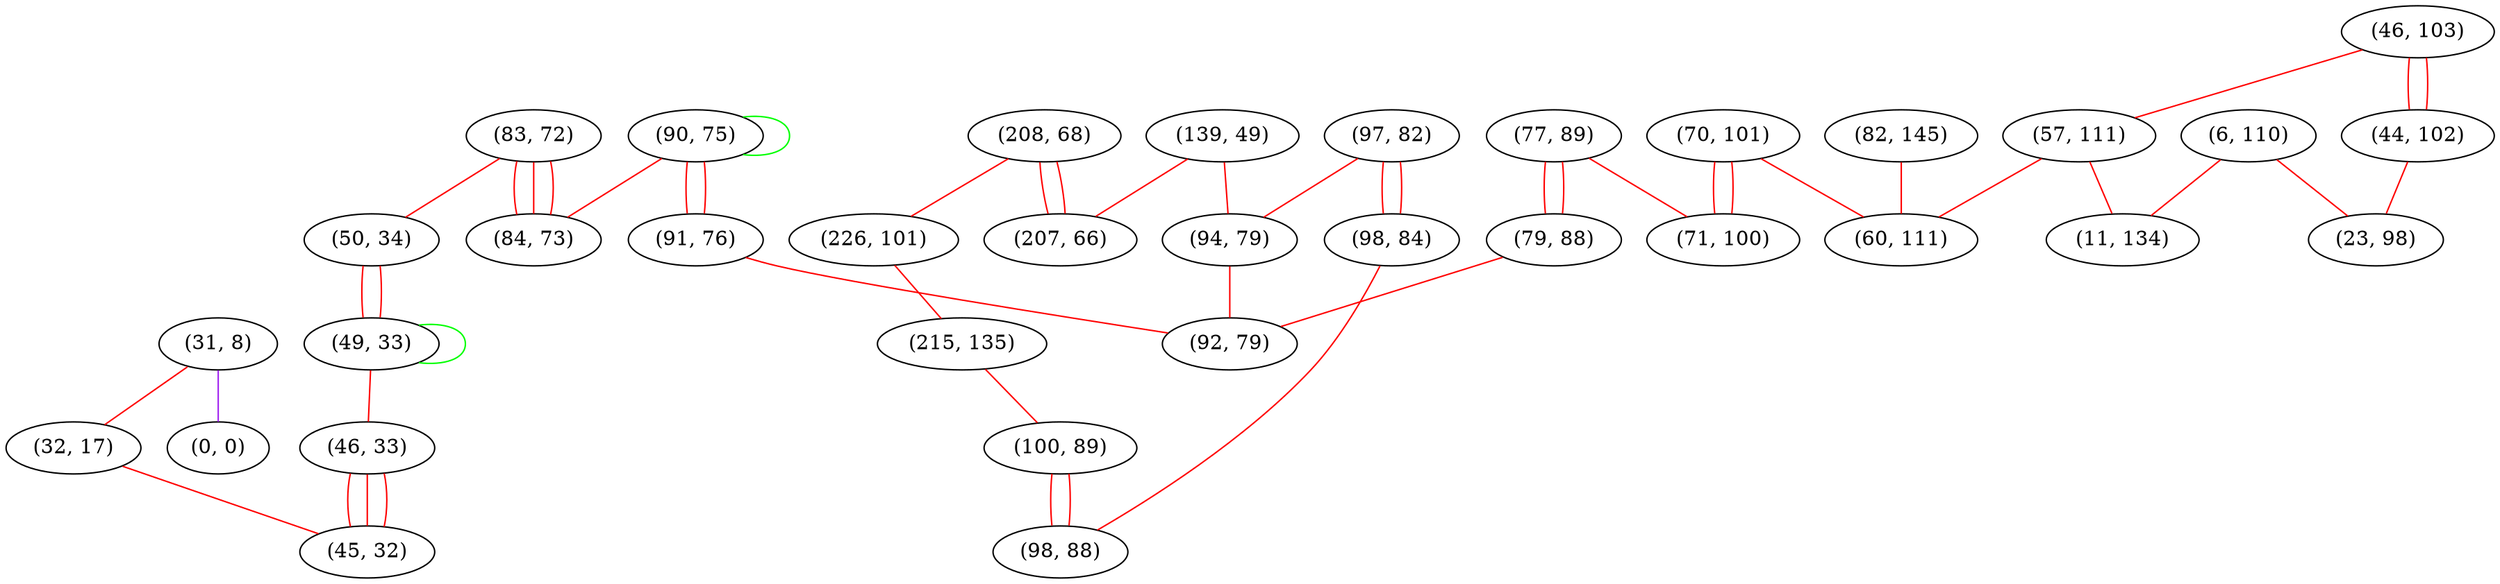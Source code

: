 graph "" {
"(83, 72)";
"(139, 49)";
"(50, 34)";
"(46, 103)";
"(49, 33)";
"(82, 145)";
"(44, 102)";
"(97, 82)";
"(90, 75)";
"(31, 8)";
"(77, 89)";
"(46, 33)";
"(84, 73)";
"(57, 111)";
"(70, 101)";
"(6, 110)";
"(60, 111)";
"(0, 0)";
"(208, 68)";
"(71, 100)";
"(23, 98)";
"(94, 79)";
"(226, 101)";
"(215, 135)";
"(32, 17)";
"(79, 88)";
"(207, 66)";
"(91, 76)";
"(98, 84)";
"(92, 79)";
"(100, 89)";
"(11, 134)";
"(98, 88)";
"(45, 32)";
"(83, 72)" -- "(84, 73)"  [color=red, key=0, weight=1];
"(83, 72)" -- "(84, 73)"  [color=red, key=1, weight=1];
"(83, 72)" -- "(84, 73)"  [color=red, key=2, weight=1];
"(83, 72)" -- "(50, 34)"  [color=red, key=0, weight=1];
"(139, 49)" -- "(94, 79)"  [color=red, key=0, weight=1];
"(139, 49)" -- "(207, 66)"  [color=red, key=0, weight=1];
"(50, 34)" -- "(49, 33)"  [color=red, key=0, weight=1];
"(50, 34)" -- "(49, 33)"  [color=red, key=1, weight=1];
"(46, 103)" -- "(44, 102)"  [color=red, key=0, weight=1];
"(46, 103)" -- "(44, 102)"  [color=red, key=1, weight=1];
"(46, 103)" -- "(57, 111)"  [color=red, key=0, weight=1];
"(49, 33)" -- "(46, 33)"  [color=red, key=0, weight=1];
"(49, 33)" -- "(49, 33)"  [color=green, key=0, weight=2];
"(82, 145)" -- "(60, 111)"  [color=red, key=0, weight=1];
"(44, 102)" -- "(23, 98)"  [color=red, key=0, weight=1];
"(97, 82)" -- "(94, 79)"  [color=red, key=0, weight=1];
"(97, 82)" -- "(98, 84)"  [color=red, key=0, weight=1];
"(97, 82)" -- "(98, 84)"  [color=red, key=1, weight=1];
"(90, 75)" -- "(91, 76)"  [color=red, key=0, weight=1];
"(90, 75)" -- "(91, 76)"  [color=red, key=1, weight=1];
"(90, 75)" -- "(84, 73)"  [color=red, key=0, weight=1];
"(90, 75)" -- "(90, 75)"  [color=green, key=0, weight=2];
"(31, 8)" -- "(32, 17)"  [color=red, key=0, weight=1];
"(31, 8)" -- "(0, 0)"  [color=purple, key=0, weight=4];
"(77, 89)" -- "(71, 100)"  [color=red, key=0, weight=1];
"(77, 89)" -- "(79, 88)"  [color=red, key=0, weight=1];
"(77, 89)" -- "(79, 88)"  [color=red, key=1, weight=1];
"(46, 33)" -- "(45, 32)"  [color=red, key=0, weight=1];
"(46, 33)" -- "(45, 32)"  [color=red, key=1, weight=1];
"(46, 33)" -- "(45, 32)"  [color=red, key=2, weight=1];
"(57, 111)" -- "(60, 111)"  [color=red, key=0, weight=1];
"(57, 111)" -- "(11, 134)"  [color=red, key=0, weight=1];
"(70, 101)" -- "(71, 100)"  [color=red, key=0, weight=1];
"(70, 101)" -- "(71, 100)"  [color=red, key=1, weight=1];
"(70, 101)" -- "(60, 111)"  [color=red, key=0, weight=1];
"(6, 110)" -- "(23, 98)"  [color=red, key=0, weight=1];
"(6, 110)" -- "(11, 134)"  [color=red, key=0, weight=1];
"(208, 68)" -- "(226, 101)"  [color=red, key=0, weight=1];
"(208, 68)" -- "(207, 66)"  [color=red, key=0, weight=1];
"(208, 68)" -- "(207, 66)"  [color=red, key=1, weight=1];
"(94, 79)" -- "(92, 79)"  [color=red, key=0, weight=1];
"(226, 101)" -- "(215, 135)"  [color=red, key=0, weight=1];
"(215, 135)" -- "(100, 89)"  [color=red, key=0, weight=1];
"(32, 17)" -- "(45, 32)"  [color=red, key=0, weight=1];
"(79, 88)" -- "(92, 79)"  [color=red, key=0, weight=1];
"(91, 76)" -- "(92, 79)"  [color=red, key=0, weight=1];
"(98, 84)" -- "(98, 88)"  [color=red, key=0, weight=1];
"(100, 89)" -- "(98, 88)"  [color=red, key=0, weight=1];
"(100, 89)" -- "(98, 88)"  [color=red, key=1, weight=1];
}
